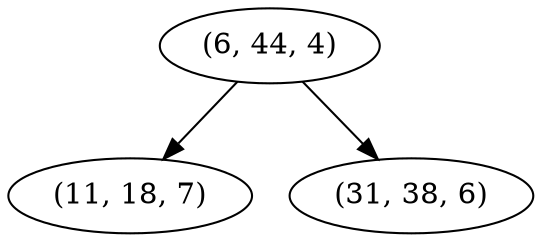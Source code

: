 digraph tree {
    "(6, 44, 4)";
    "(11, 18, 7)";
    "(31, 38, 6)";
    "(6, 44, 4)" -> "(11, 18, 7)";
    "(6, 44, 4)" -> "(31, 38, 6)";
}
